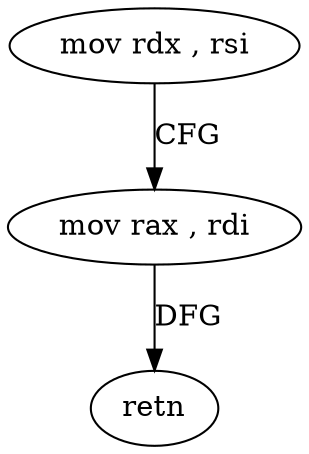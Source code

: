 digraph "func" {
"4213648" [label = "mov rdx , rsi" ]
"4213651" [label = "mov rax , rdi" ]
"4213654" [label = "retn" ]
"4213648" -> "4213651" [ label = "CFG" ]
"4213651" -> "4213654" [ label = "DFG" ]
}
